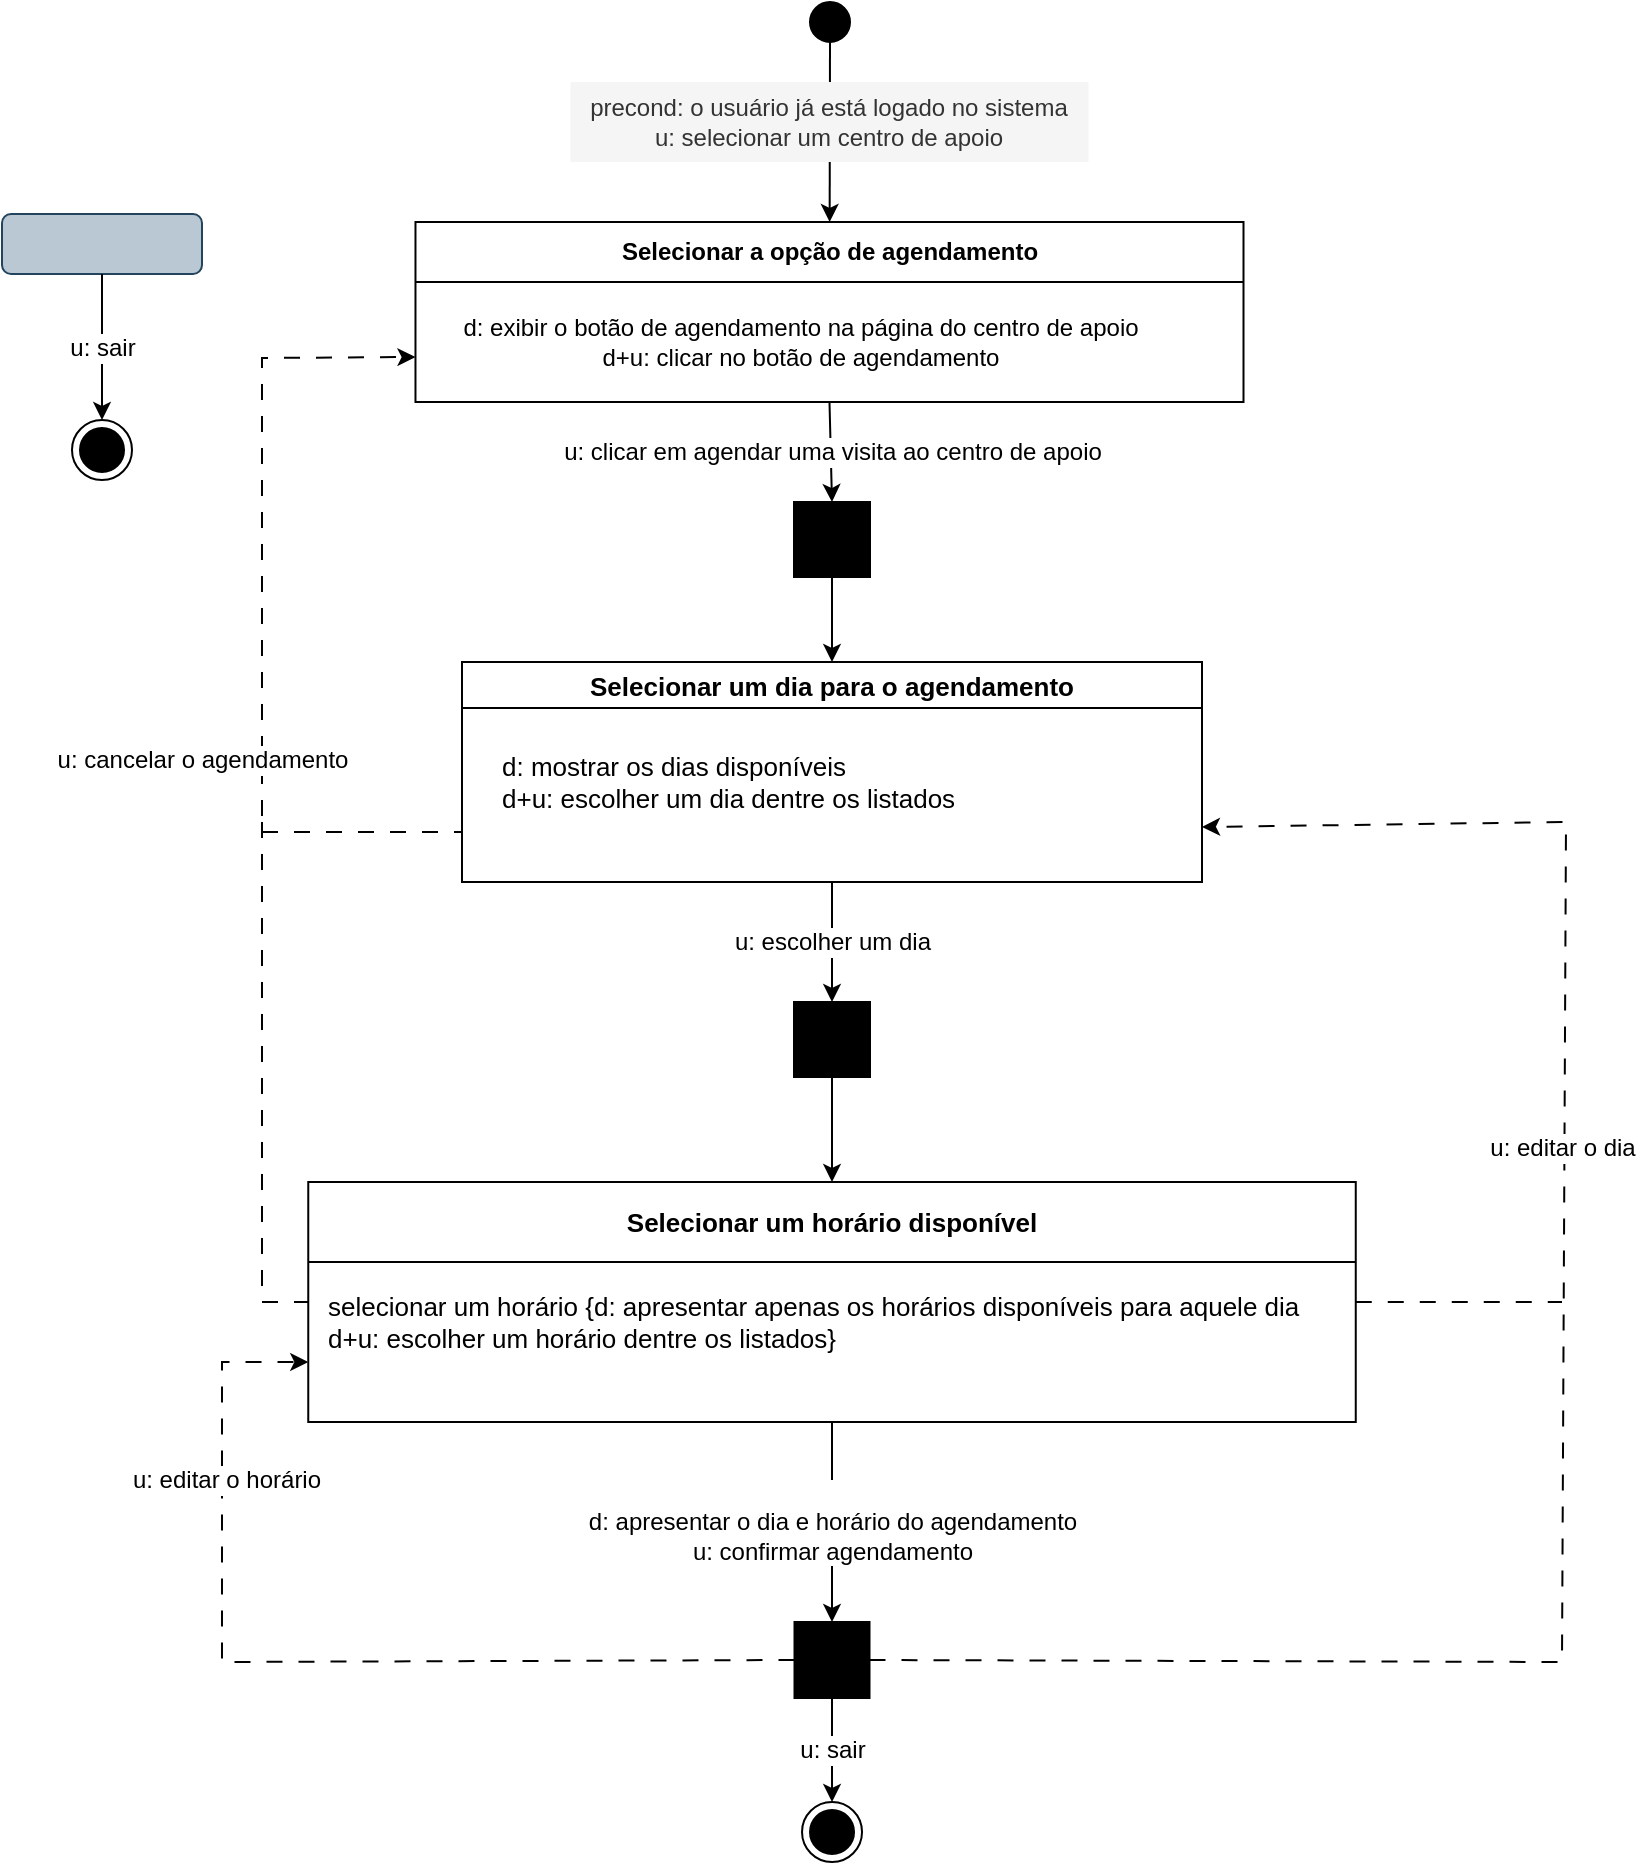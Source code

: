 <mxfile version="25.0.1">
  <diagram name="Página-1" id="4fPj8FKTWWKvgSlPfXeu">
    <mxGraphModel dx="1035" dy="1680" grid="1" gridSize="10" guides="1" tooltips="1" connect="1" arrows="1" fold="1" page="1" pageScale="1" pageWidth="827" pageHeight="1169" math="0" shadow="0">
      <root>
        <mxCell id="0" />
        <mxCell id="1" parent="0" />
        <mxCell id="tzBEl5uezkZAkphJzdvv-1" value="&lt;font style=&quot;font-size: 13px;&quot;&gt;Selecionar um dia para o agendamento&lt;/font&gt;" style="swimlane;whiteSpace=wrap;html=1;" parent="1" vertex="1">
          <mxGeometry x="240" y="220" width="370" height="110" as="geometry" />
        </mxCell>
        <mxCell id="tzBEl5uezkZAkphJzdvv-2" value="&lt;div&gt;&lt;font style=&quot;font-size: 13px;&quot;&gt;d: mostrar os dias disponíveis&lt;/font&gt;&lt;/div&gt;&lt;font style=&quot;font-size: 13px;&quot;&gt;d+u: escolher um dia dentre os listados&lt;/font&gt;" style="text;html=1;align=left;verticalAlign=middle;resizable=0;points=[];autosize=1;strokeColor=none;fillColor=none;rotation=0;" parent="tzBEl5uezkZAkphJzdvv-1" vertex="1">
          <mxGeometry x="18" y="40" width="250" height="40" as="geometry" />
        </mxCell>
        <mxCell id="tzBEl5uezkZAkphJzdvv-5" value="" style="ellipse;whiteSpace=wrap;html=1;aspect=fixed;fillColor=#000000;" parent="1" vertex="1">
          <mxGeometry x="414" y="-110" width="20" height="20" as="geometry" />
        </mxCell>
        <mxCell id="tzBEl5uezkZAkphJzdvv-16" value="" style="edgeStyle=orthogonalEdgeStyle;rounded=0;orthogonalLoop=1;jettySize=auto;html=1;entryX=0.5;entryY=0;entryDx=0;entryDy=0;" parent="1" source="tzBEl5uezkZAkphJzdvv-10" target="tzBEl5uezkZAkphJzdvv-19" edge="1">
          <mxGeometry relative="1" as="geometry">
            <mxPoint x="69.0" y="353.75" as="targetPoint" />
          </mxGeometry>
        </mxCell>
        <mxCell id="tzBEl5uezkZAkphJzdvv-10" value="" style="whiteSpace=wrap;html=1;fontStyle=1;startSize=23;fillColor=#000000;" parent="1" vertex="1">
          <mxGeometry x="406" y="390" width="38" height="37.5" as="geometry" />
        </mxCell>
        <mxCell id="tzBEl5uezkZAkphJzdvv-19" value="&lt;font style=&quot;font-size: 13px;&quot;&gt;Selecionar um horário disponível&lt;/font&gt;" style="swimlane;whiteSpace=wrap;html=1;startSize=40;" parent="1" vertex="1">
          <mxGeometry x="163.13" y="480" width="523.75" height="120" as="geometry" />
        </mxCell>
        <mxCell id="tzBEl5uezkZAkphJzdvv-34" value="&lt;div&gt;&lt;font style=&quot;font-size: 13px;&quot;&gt;selecionar um horário {d: apresentar apenas os horários disponíveis para aquele dia&lt;/font&gt;&lt;/div&gt;&lt;div&gt;&lt;font style=&quot;font-size: 13px;&quot;&gt;d+u: escolher um horário dentre os listados}&lt;/font&gt;&lt;/div&gt;" style="text;html=1;align=left;verticalAlign=middle;resizable=0;points=[];autosize=1;strokeColor=none;fillColor=none;" parent="tzBEl5uezkZAkphJzdvv-19" vertex="1">
          <mxGeometry x="7.5" y="50" width="510" height="40" as="geometry" />
        </mxCell>
        <mxCell id="tzBEl5uezkZAkphJzdvv-75" value="" style="endArrow=classic;html=1;rounded=0;dashed=1;dashPattern=8 8;exitX=0.5;exitY=1;exitDx=0;exitDy=0;entryX=0;entryY=0.75;entryDx=0;entryDy=0;" parent="1" source="tzBEl5uezkZAkphJzdvv-84" target="tzBEl5uezkZAkphJzdvv-19" edge="1">
          <mxGeometry relative="1" as="geometry">
            <mxPoint x="408.5" y="745" as="sourcePoint" />
            <mxPoint x="120" y="540" as="targetPoint" />
            <Array as="points">
              <mxPoint x="120" y="720" />
              <mxPoint x="120" y="570" />
            </Array>
          </mxGeometry>
        </mxCell>
        <mxCell id="tzBEl5uezkZAkphJzdvv-76" value="u: editar o horário" style="edgeLabel;resizable=0;html=1;;align=center;verticalAlign=middle;fontSize=12;" parent="tzBEl5uezkZAkphJzdvv-75" connectable="0" vertex="1">
          <mxGeometry relative="1" as="geometry">
            <mxPoint x="-45" y="-91" as="offset" />
          </mxGeometry>
        </mxCell>
        <mxCell id="tzBEl5uezkZAkphJzdvv-84" value="" style="whiteSpace=wrap;html=1;fontStyle=1;startSize=23;fillColor=#000000;direction=south;" parent="1" vertex="1">
          <mxGeometry x="406.25" y="700" width="37.5" height="38" as="geometry" />
        </mxCell>
        <mxCell id="tzBEl5uezkZAkphJzdvv-90" value="" style="endArrow=classic;html=1;rounded=0;exitX=0.5;exitY=1;exitDx=0;exitDy=0;" parent="1" source="tzBEl5uezkZAkphJzdvv-1" target="tzBEl5uezkZAkphJzdvv-10" edge="1">
          <mxGeometry relative="1" as="geometry">
            <mxPoint x="230" y="340" as="sourcePoint" />
            <mxPoint x="330" y="340" as="targetPoint" />
          </mxGeometry>
        </mxCell>
        <mxCell id="tzBEl5uezkZAkphJzdvv-91" value="u: escolher um dia" style="edgeLabel;resizable=0;html=1;;align=center;verticalAlign=middle;fontSize=12;" parent="tzBEl5uezkZAkphJzdvv-90" connectable="0" vertex="1">
          <mxGeometry relative="1" as="geometry" />
        </mxCell>
        <mxCell id="tzBEl5uezkZAkphJzdvv-92" value="" style="endArrow=classic;html=1;rounded=0;exitX=0.5;exitY=1;exitDx=0;exitDy=0;entryX=0;entryY=0.5;entryDx=0;entryDy=0;" parent="1" source="tzBEl5uezkZAkphJzdvv-19" target="tzBEl5uezkZAkphJzdvv-84" edge="1">
          <mxGeometry relative="1" as="geometry">
            <mxPoint x="230" y="540" as="sourcePoint" />
            <mxPoint x="330" y="540" as="targetPoint" />
          </mxGeometry>
        </mxCell>
        <mxCell id="tzBEl5uezkZAkphJzdvv-93" value="&lt;div&gt;&lt;br&gt;&lt;/div&gt;&lt;div&gt;&lt;div&gt;d: apresentar o dia e horário do agendamento&lt;/div&gt;u: confirmar agendamento&lt;/div&gt;" style="edgeLabel;resizable=0;html=1;;align=center;verticalAlign=middle;fontSize=12;" parent="tzBEl5uezkZAkphJzdvv-92" connectable="0" vertex="1">
          <mxGeometry relative="1" as="geometry" />
        </mxCell>
        <mxCell id="tzBEl5uezkZAkphJzdvv-95" value="" style="endArrow=classic;html=1;rounded=0;dashed=1;dashPattern=8 8;exitX=0.5;exitY=0;exitDx=0;exitDy=0;entryX=1;entryY=0.75;entryDx=0;entryDy=0;" parent="1" source="tzBEl5uezkZAkphJzdvv-84" target="tzBEl5uezkZAkphJzdvv-1" edge="1">
          <mxGeometry relative="1" as="geometry">
            <mxPoint x="380.0" y="709.0" as="sourcePoint" />
            <mxPoint x="746.25" y="530" as="targetPoint" />
            <Array as="points">
              <mxPoint x="790" y="720" />
              <mxPoint x="792" y="300" />
            </Array>
          </mxGeometry>
        </mxCell>
        <mxCell id="tzBEl5uezkZAkphJzdvv-96" value="u: editar o dia" style="edgeLabel;resizable=0;html=1;;align=center;verticalAlign=middle;fontSize=12;" parent="tzBEl5uezkZAkphJzdvv-95" connectable="0" vertex="1">
          <mxGeometry relative="1" as="geometry">
            <mxPoint x="-1" y="-130" as="offset" />
          </mxGeometry>
        </mxCell>
        <mxCell id="tzBEl5uezkZAkphJzdvv-98" value="" style="endArrow=none;html=1;rounded=0;dashed=1;dashPattern=8 8;exitX=1;exitY=0.5;exitDx=0;exitDy=0;" parent="1" source="tzBEl5uezkZAkphJzdvv-19" edge="1">
          <mxGeometry width="50" height="50" relative="1" as="geometry">
            <mxPoint x="670" y="570" as="sourcePoint" />
            <mxPoint x="790" y="540" as="targetPoint" />
          </mxGeometry>
        </mxCell>
        <mxCell id="tzBEl5uezkZAkphJzdvv-101" value="" style="ellipse;html=1;shape=endState;fillColor=#000000;strokeColor=#000000;" parent="1" vertex="1">
          <mxGeometry x="410.01" y="790" width="30" height="30" as="geometry" />
        </mxCell>
        <mxCell id="tzBEl5uezkZAkphJzdvv-102" value="" style="endArrow=classic;html=1;rounded=0;exitX=1;exitY=0.5;exitDx=0;exitDy=0;entryX=0.5;entryY=0;entryDx=0;entryDy=0;" parent="1" source="tzBEl5uezkZAkphJzdvv-84" target="tzBEl5uezkZAkphJzdvv-101" edge="1">
          <mxGeometry relative="1" as="geometry">
            <mxPoint x="420" y="790" as="sourcePoint" />
            <mxPoint x="520" y="790" as="targetPoint" />
          </mxGeometry>
        </mxCell>
        <mxCell id="tzBEl5uezkZAkphJzdvv-103" value="u: sair" style="edgeLabel;resizable=0;html=1;;align=center;verticalAlign=middle;fontSize=12;" parent="tzBEl5uezkZAkphJzdvv-102" connectable="0" vertex="1">
          <mxGeometry relative="1" as="geometry" />
        </mxCell>
        <mxCell id="tzBEl5uezkZAkphJzdvv-104" value="" style="rounded=1;whiteSpace=wrap;html=1;fillColor=#bac8d3;strokeColor=#23445d;" parent="1" vertex="1">
          <mxGeometry x="10" y="-4" width="100" height="30" as="geometry" />
        </mxCell>
        <mxCell id="tzBEl5uezkZAkphJzdvv-108" value="" style="endArrow=classic;html=1;rounded=0;exitX=0.5;exitY=1;exitDx=0;exitDy=0;entryX=0.5;entryY=0;entryDx=0;entryDy=0;" parent="1" source="tzBEl5uezkZAkphJzdvv-104" target="tzBEl5uezkZAkphJzdvv-110" edge="1">
          <mxGeometry relative="1" as="geometry">
            <mxPoint x="70" y="230" as="sourcePoint" />
            <mxPoint x="112" y="240" as="targetPoint" />
          </mxGeometry>
        </mxCell>
        <mxCell id="tzBEl5uezkZAkphJzdvv-109" value="u: sair" style="edgeLabel;resizable=0;html=1;;align=center;verticalAlign=middle;fontSize=12;" parent="tzBEl5uezkZAkphJzdvv-108" connectable="0" vertex="1">
          <mxGeometry relative="1" as="geometry" />
        </mxCell>
        <mxCell id="tzBEl5uezkZAkphJzdvv-110" value="" style="ellipse;html=1;shape=endState;fillColor=#000000;strokeColor=#000000;" parent="1" vertex="1">
          <mxGeometry x="45.0" y="99" width="30" height="30" as="geometry" />
        </mxCell>
        <mxCell id="tzBEl5uezkZAkphJzdvv-112" value="" style="endArrow=classic;html=1;rounded=0;exitX=0.5;exitY=1;exitDx=0;exitDy=0;" parent="1" source="tzBEl5uezkZAkphJzdvv-5" target="tzBEl5uezkZAkphJzdvv-114" edge="1">
          <mxGeometry relative="1" as="geometry">
            <mxPoint x="410" y="70" as="sourcePoint" />
            <mxPoint x="424" y="-10" as="targetPoint" />
          </mxGeometry>
        </mxCell>
        <mxCell id="tzBEl5uezkZAkphJzdvv-114" value="Selecionar a opção de agendamento" style="swimlane;whiteSpace=wrap;html=1;startSize=30;" parent="1" vertex="1">
          <mxGeometry x="216.74" width="414.01" height="90" as="geometry" />
        </mxCell>
        <mxCell id="tzBEl5uezkZAkphJzdvv-119" value="d: exibir o botão de agendamento na página do centro de apoio&lt;div&gt;d+u: clicar no botão de agendamento&lt;/div&gt;" style="text;html=1;align=center;verticalAlign=middle;resizable=0;points=[];autosize=1;strokeColor=none;fillColor=none;" parent="tzBEl5uezkZAkphJzdvv-114" vertex="1">
          <mxGeometry x="12" y="40" width="360" height="40" as="geometry" />
        </mxCell>
        <mxCell id="tzBEl5uezkZAkphJzdvv-117" value="&lt;div style=&quot;&quot;&gt;precond: o usuário já está logado no sistema&lt;/div&gt;&lt;div style=&quot;&quot;&gt;&lt;span style=&quot;background-color: initial;&quot;&gt;u: selecionar um centro de apoio&lt;/span&gt;&lt;/div&gt;" style="text;html=1;align=center;verticalAlign=middle;whiteSpace=wrap;rounded=0;fillColor=#f5f5f5;fontColor=#333333;strokeColor=none;" parent="1" vertex="1">
          <mxGeometry x="294.23" y="-70" width="259.01" height="40" as="geometry" />
        </mxCell>
        <mxCell id="tzBEl5uezkZAkphJzdvv-120" value="" style="endArrow=classic;html=1;rounded=0;exitX=0.5;exitY=1;exitDx=0;exitDy=0;entryX=0.5;entryY=0;entryDx=0;entryDy=0;" parent="1" source="tzBEl5uezkZAkphJzdvv-114" target="tzBEl5uezkZAkphJzdvv-124" edge="1">
          <mxGeometry relative="1" as="geometry">
            <mxPoint x="424.37" y="90" as="sourcePoint" />
            <mxPoint x="424" y="120" as="targetPoint" />
          </mxGeometry>
        </mxCell>
        <mxCell id="tzBEl5uezkZAkphJzdvv-121" value="u: clicar em agendar uma visita ao centro de apoio" style="edgeLabel;resizable=0;html=1;;align=center;verticalAlign=middle;fontSize=12;" parent="tzBEl5uezkZAkphJzdvv-120" connectable="0" vertex="1">
          <mxGeometry relative="1" as="geometry" />
        </mxCell>
        <mxCell id="tzBEl5uezkZAkphJzdvv-124" value="" style="whiteSpace=wrap;html=1;fontStyle=1;startSize=23;fillColor=#000000;" parent="1" vertex="1">
          <mxGeometry x="406" y="140" width="38" height="37.5" as="geometry" />
        </mxCell>
        <mxCell id="tzBEl5uezkZAkphJzdvv-125" value="" style="edgeStyle=orthogonalEdgeStyle;rounded=0;orthogonalLoop=1;jettySize=auto;html=1;entryX=0.5;entryY=0;entryDx=0;entryDy=0;exitX=0.5;exitY=1;exitDx=0;exitDy=0;" parent="1" source="tzBEl5uezkZAkphJzdvv-124" target="tzBEl5uezkZAkphJzdvv-1" edge="1">
          <mxGeometry relative="1" as="geometry">
            <mxPoint x="461" y="168" as="sourcePoint" />
            <mxPoint x="460" y="220" as="targetPoint" />
          </mxGeometry>
        </mxCell>
        <mxCell id="tzBEl5uezkZAkphJzdvv-130" value="" style="endArrow=classic;html=1;rounded=0;dashed=1;dashPattern=8 8;exitX=1;exitY=0.5;exitDx=0;exitDy=0;entryX=0;entryY=0.75;entryDx=0;entryDy=0;" parent="1" target="tzBEl5uezkZAkphJzdvv-114" edge="1">
          <mxGeometry relative="1" as="geometry">
            <mxPoint x="140.0" y="305" as="sourcePoint" />
            <mxPoint x="176.74" y="60" as="targetPoint" />
            <Array as="points">
              <mxPoint x="240" y="305" />
              <mxPoint x="140.0" y="305" />
              <mxPoint x="140.0" y="190" />
              <mxPoint x="140" y="68" />
            </Array>
          </mxGeometry>
        </mxCell>
        <mxCell id="tzBEl5uezkZAkphJzdvv-131" value="u: cancelar o agendamento" style="edgeLabel;resizable=0;html=1;;align=center;verticalAlign=middle;fontSize=12;" parent="tzBEl5uezkZAkphJzdvv-130" connectable="0" vertex="1">
          <mxGeometry relative="1" as="geometry">
            <mxPoint x="-30" y="21" as="offset" />
          </mxGeometry>
        </mxCell>
        <mxCell id="tzBEl5uezkZAkphJzdvv-134" value="" style="endArrow=none;html=1;rounded=0;dashed=1;dashPattern=8 8;entryX=0;entryY=0.5;entryDx=0;entryDy=0;" parent="1" target="tzBEl5uezkZAkphJzdvv-19" edge="1">
          <mxGeometry width="50" height="50" relative="1" as="geometry">
            <mxPoint x="140" y="300" as="sourcePoint" />
            <mxPoint x="210" y="380" as="targetPoint" />
            <Array as="points">
              <mxPoint x="140" y="340" />
              <mxPoint x="140" y="540" />
            </Array>
          </mxGeometry>
        </mxCell>
      </root>
    </mxGraphModel>
  </diagram>
</mxfile>
